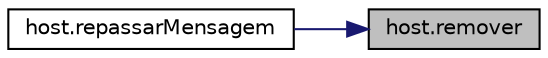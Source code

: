 digraph "host.remover"
{
 // LATEX_PDF_SIZE
  edge [fontname="Helvetica",fontsize="10",labelfontname="Helvetica",labelfontsize="10"];
  node [fontname="Helvetica",fontsize="10",shape=record];
  rankdir="RL";
  Node1 [label="host.remover",height=0.2,width=0.4,color="black", fillcolor="grey75", style="filled", fontcolor="black",tooltip="Function remover."];
  Node1 -> Node2 [dir="back",color="midnightblue",fontsize="10",style="solid",fontname="Helvetica"];
  Node2 [label="host.repassarMensagem",height=0.2,width=0.4,color="black", fillcolor="white", style="filled",URL="$namespacehost.html#a8dddf7424be729cc03e54b1f4be7658b",tooltip="Function repassarMensagem."];
}
